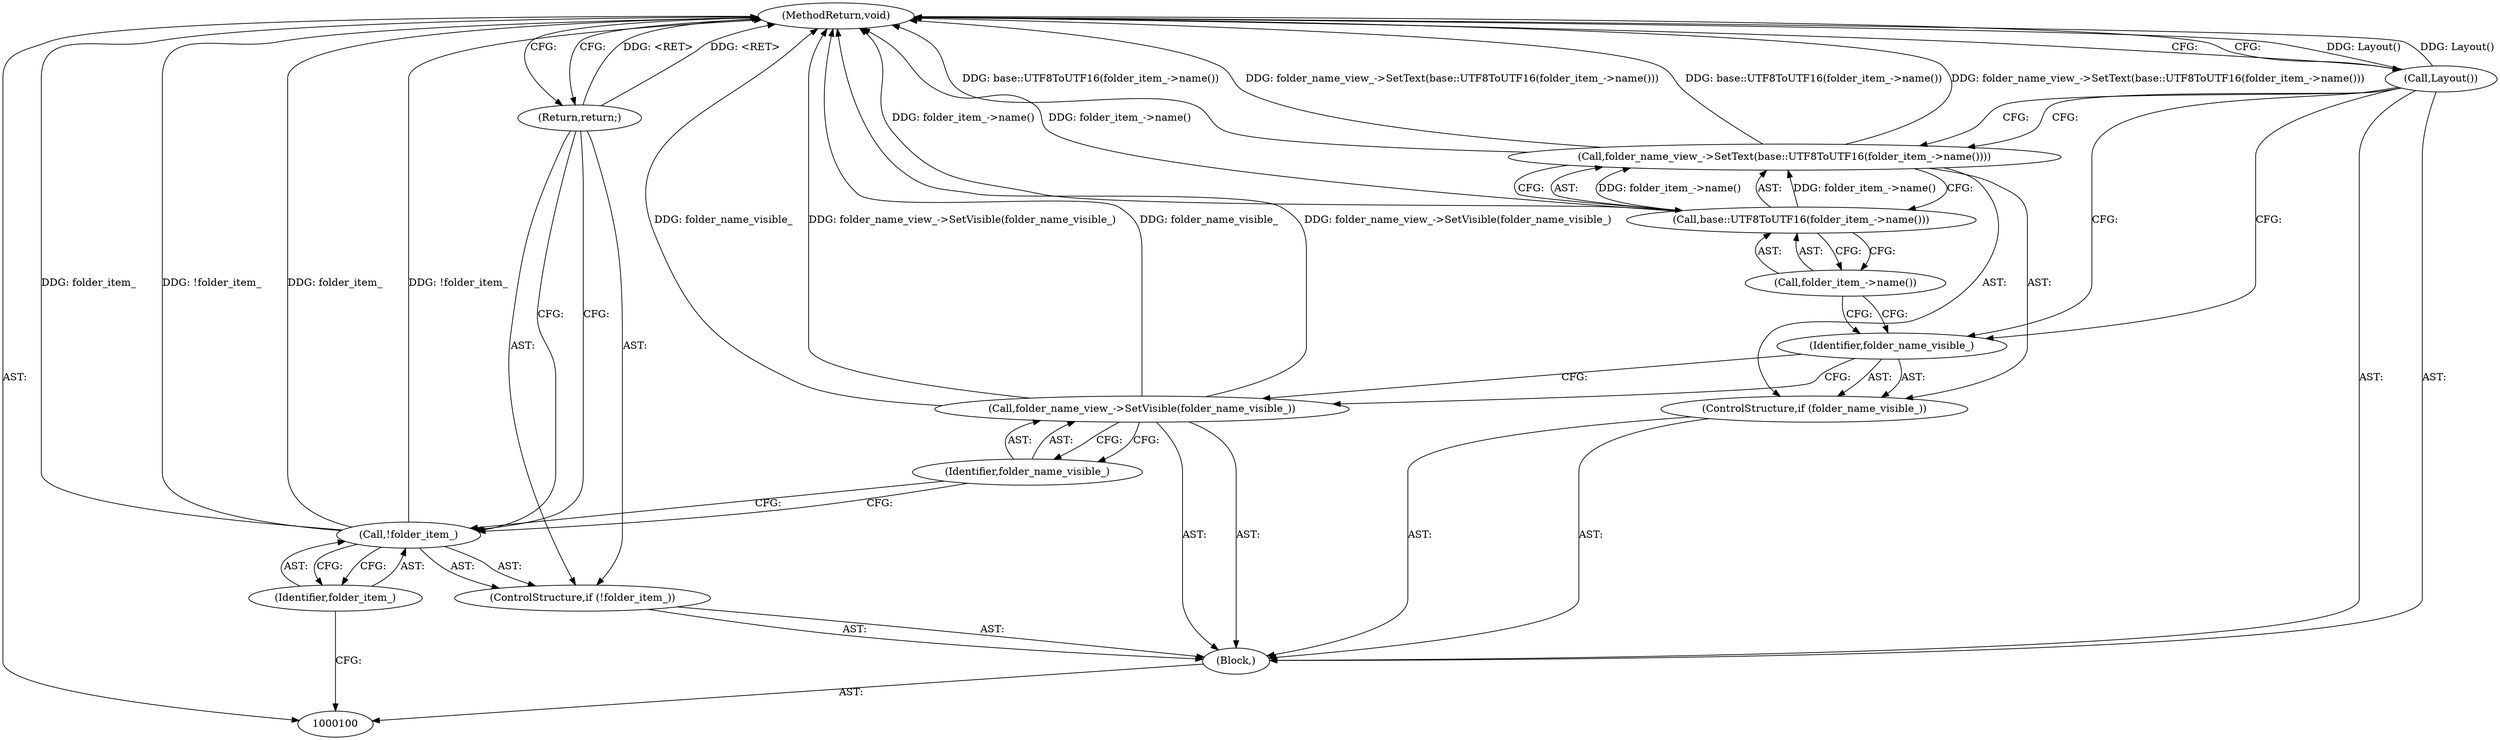 digraph "1_Chrome_92029a982fac85a4ebb614a825012a2e9ee84ef3_1" {
"1000114" [label="(MethodReturn,void)"];
"1000101" [label="(Block,)"];
"1000102" [label="(ControlStructure,if (!folder_item_))"];
"1000103" [label="(Call,!folder_item_)"];
"1000104" [label="(Identifier,folder_item_)"];
"1000105" [label="(Return,return;)"];
"1000106" [label="(Call,folder_name_view_->SetVisible(folder_name_visible_))"];
"1000107" [label="(Identifier,folder_name_visible_)"];
"1000108" [label="(ControlStructure,if (folder_name_visible_))"];
"1000109" [label="(Identifier,folder_name_visible_)"];
"1000111" [label="(Call,base::UTF8ToUTF16(folder_item_->name()))"];
"1000110" [label="(Call,folder_name_view_->SetText(base::UTF8ToUTF16(folder_item_->name())))"];
"1000112" [label="(Call,folder_item_->name())"];
"1000113" [label="(Call,Layout())"];
"1000114" -> "1000100"  [label="AST: "];
"1000114" -> "1000105"  [label="CFG: "];
"1000114" -> "1000113"  [label="CFG: "];
"1000106" -> "1000114"  [label="DDG: folder_name_visible_"];
"1000106" -> "1000114"  [label="DDG: folder_name_view_->SetVisible(folder_name_visible_)"];
"1000103" -> "1000114"  [label="DDG: folder_item_"];
"1000103" -> "1000114"  [label="DDG: !folder_item_"];
"1000111" -> "1000114"  [label="DDG: folder_item_->name()"];
"1000110" -> "1000114"  [label="DDG: base::UTF8ToUTF16(folder_item_->name())"];
"1000110" -> "1000114"  [label="DDG: folder_name_view_->SetText(base::UTF8ToUTF16(folder_item_->name()))"];
"1000113" -> "1000114"  [label="DDG: Layout()"];
"1000105" -> "1000114"  [label="DDG: <RET>"];
"1000101" -> "1000100"  [label="AST: "];
"1000102" -> "1000101"  [label="AST: "];
"1000106" -> "1000101"  [label="AST: "];
"1000108" -> "1000101"  [label="AST: "];
"1000113" -> "1000101"  [label="AST: "];
"1000102" -> "1000101"  [label="AST: "];
"1000103" -> "1000102"  [label="AST: "];
"1000105" -> "1000102"  [label="AST: "];
"1000103" -> "1000102"  [label="AST: "];
"1000103" -> "1000104"  [label="CFG: "];
"1000104" -> "1000103"  [label="AST: "];
"1000105" -> "1000103"  [label="CFG: "];
"1000107" -> "1000103"  [label="CFG: "];
"1000103" -> "1000114"  [label="DDG: folder_item_"];
"1000103" -> "1000114"  [label="DDG: !folder_item_"];
"1000104" -> "1000103"  [label="AST: "];
"1000104" -> "1000100"  [label="CFG: "];
"1000103" -> "1000104"  [label="CFG: "];
"1000105" -> "1000102"  [label="AST: "];
"1000105" -> "1000103"  [label="CFG: "];
"1000114" -> "1000105"  [label="CFG: "];
"1000105" -> "1000114"  [label="DDG: <RET>"];
"1000106" -> "1000101"  [label="AST: "];
"1000106" -> "1000107"  [label="CFG: "];
"1000107" -> "1000106"  [label="AST: "];
"1000109" -> "1000106"  [label="CFG: "];
"1000106" -> "1000114"  [label="DDG: folder_name_visible_"];
"1000106" -> "1000114"  [label="DDG: folder_name_view_->SetVisible(folder_name_visible_)"];
"1000107" -> "1000106"  [label="AST: "];
"1000107" -> "1000103"  [label="CFG: "];
"1000106" -> "1000107"  [label="CFG: "];
"1000108" -> "1000101"  [label="AST: "];
"1000109" -> "1000108"  [label="AST: "];
"1000110" -> "1000108"  [label="AST: "];
"1000109" -> "1000108"  [label="AST: "];
"1000109" -> "1000106"  [label="CFG: "];
"1000112" -> "1000109"  [label="CFG: "];
"1000113" -> "1000109"  [label="CFG: "];
"1000111" -> "1000110"  [label="AST: "];
"1000111" -> "1000112"  [label="CFG: "];
"1000112" -> "1000111"  [label="AST: "];
"1000110" -> "1000111"  [label="CFG: "];
"1000111" -> "1000114"  [label="DDG: folder_item_->name()"];
"1000111" -> "1000110"  [label="DDG: folder_item_->name()"];
"1000110" -> "1000108"  [label="AST: "];
"1000110" -> "1000111"  [label="CFG: "];
"1000111" -> "1000110"  [label="AST: "];
"1000113" -> "1000110"  [label="CFG: "];
"1000110" -> "1000114"  [label="DDG: base::UTF8ToUTF16(folder_item_->name())"];
"1000110" -> "1000114"  [label="DDG: folder_name_view_->SetText(base::UTF8ToUTF16(folder_item_->name()))"];
"1000111" -> "1000110"  [label="DDG: folder_item_->name()"];
"1000112" -> "1000111"  [label="AST: "];
"1000112" -> "1000109"  [label="CFG: "];
"1000111" -> "1000112"  [label="CFG: "];
"1000113" -> "1000101"  [label="AST: "];
"1000113" -> "1000110"  [label="CFG: "];
"1000113" -> "1000109"  [label="CFG: "];
"1000114" -> "1000113"  [label="CFG: "];
"1000113" -> "1000114"  [label="DDG: Layout()"];
}
